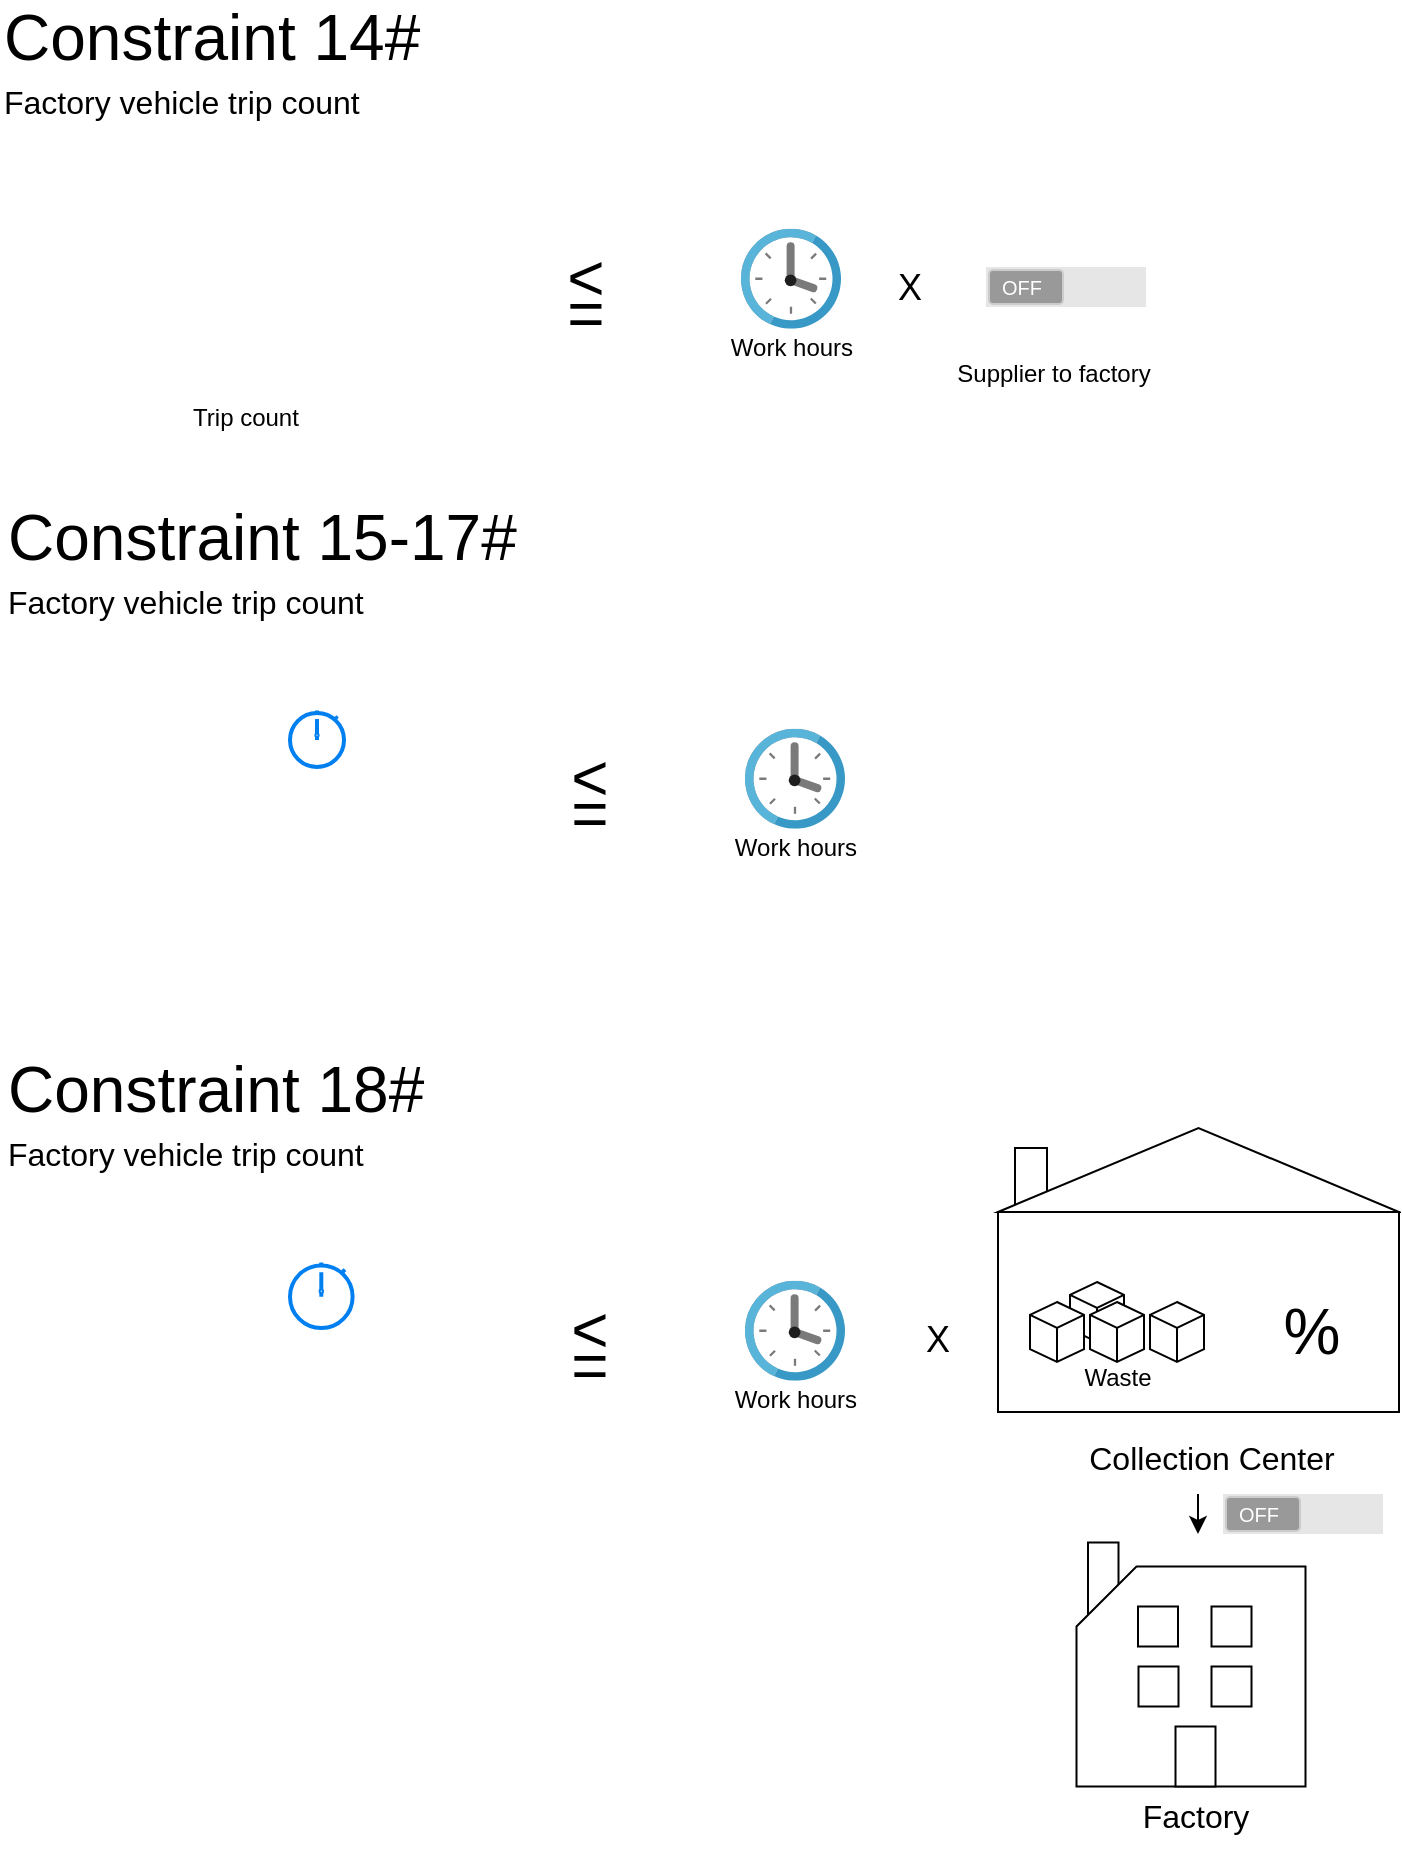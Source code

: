 <mxfile>
    <diagram id="2YfB79rKiRq59TDp_ouq" name="Page-1">
        <mxGraphModel dx="1166" dy="860" grid="1" gridSize="10" guides="1" tooltips="1" connect="1" arrows="1" fold="1" page="1" pageScale="1" pageWidth="850" pageHeight="1100" math="0" shadow="0">
            <root>
                <mxCell id="0"/>
                <mxCell id="1" parent="0"/>
                <mxCell id="mHElfYdnMq4JmdVnA_2Z-1" value="" style="shape=image;html=1;verticalAlign=top;verticalLabelPosition=bottom;labelBackgroundColor=#ffffff;imageAspect=0;aspect=fixed;image=https://cdn4.iconfinder.com/data/icons/free-ui-set/200/line_3-05-128.png" parent="1" vertex="1">
                    <mxGeometry x="121" y="160" width="128" height="128" as="geometry"/>
                </mxCell>
                <mxCell id="mHElfYdnMq4JmdVnA_2Z-2" value="" style="shape=image;html=1;verticalAlign=top;verticalLabelPosition=bottom;labelBackgroundColor=#ffffff;imageAspect=0;aspect=fixed;image=https://cdn4.iconfinder.com/data/icons/free-ui-set/200/line_3-05-128.png" parent="1" vertex="1">
                    <mxGeometry x="211" y="160" width="128" height="128" as="geometry"/>
                </mxCell>
                <mxCell id="mHElfYdnMq4JmdVnA_2Z-4" value="" style="group" parent="1" vertex="1" connectable="0">
                    <mxGeometry x="371" y="200.38" width="60" height="47.25" as="geometry"/>
                </mxCell>
                <mxCell id="mHElfYdnMq4JmdVnA_2Z-5" value="=" style="text;html=1;strokeColor=none;fillColor=none;align=center;verticalAlign=middle;whiteSpace=wrap;rounded=0;fontSize=32;" parent="mHElfYdnMq4JmdVnA_2Z-4" vertex="1">
                    <mxGeometry y="17.25" width="60" height="30" as="geometry"/>
                </mxCell>
                <mxCell id="mHElfYdnMq4JmdVnA_2Z-6" value="&amp;lt;" style="text;html=1;strokeColor=none;fillColor=none;align=center;verticalAlign=middle;whiteSpace=wrap;rounded=0;fontSize=32;" parent="mHElfYdnMq4JmdVnA_2Z-4" vertex="1">
                    <mxGeometry width="60" height="30" as="geometry"/>
                </mxCell>
                <mxCell id="mHElfYdnMq4JmdVnA_2Z-17" value="Trip count" style="text;html=1;strokeColor=none;fillColor=none;align=center;verticalAlign=middle;whiteSpace=wrap;rounded=0;" parent="1" vertex="1">
                    <mxGeometry x="201" y="270" width="60" height="30" as="geometry"/>
                </mxCell>
                <mxCell id="mHElfYdnMq4JmdVnA_2Z-18" value="Constraint 14#" style="text;html=1;strokeColor=none;fillColor=none;align=left;verticalAlign=middle;whiteSpace=wrap;rounded=0;fontSize=32;" parent="1" vertex="1">
                    <mxGeometry x="108" y="80" width="247.25" height="30" as="geometry"/>
                </mxCell>
                <mxCell id="mHElfYdnMq4JmdVnA_2Z-19" value="Factory vehicle trip count" style="text;html=1;strokeColor=none;fillColor=none;align=left;verticalAlign=middle;whiteSpace=wrap;rounded=0;fontSize=16;" parent="1" vertex="1">
                    <mxGeometry x="108" y="112" width="387.25" height="30" as="geometry"/>
                </mxCell>
                <mxCell id="mHElfYdnMq4JmdVnA_2Z-23" value="" style="group" parent="1" vertex="1" connectable="0">
                    <mxGeometry x="448.5" y="190" width="110" height="75" as="geometry"/>
                </mxCell>
                <mxCell id="mHElfYdnMq4JmdVnA_2Z-21" value="Work hours" style="text;html=1;strokeColor=none;fillColor=none;align=center;verticalAlign=middle;whiteSpace=wrap;rounded=0;" parent="mHElfYdnMq4JmdVnA_2Z-23" vertex="1">
                    <mxGeometry y="45" width="110" height="30" as="geometry"/>
                </mxCell>
                <mxCell id="mHElfYdnMq4JmdVnA_2Z-25" value="" style="sketch=0;aspect=fixed;html=1;points=[];align=center;image;fontSize=12;image=img/lib/mscae/Clock.svg;" parent="mHElfYdnMq4JmdVnA_2Z-23" vertex="1">
                    <mxGeometry x="30" y="0.38" width="50" height="50" as="geometry"/>
                </mxCell>
                <mxCell id="mHElfYdnMq4JmdVnA_2Z-27" value="&lt;font style=&quot;font-size: 18px;&quot;&gt;X&lt;/font&gt;" style="text;html=1;strokeColor=none;fillColor=none;align=center;verticalAlign=middle;whiteSpace=wrap;rounded=0;" parent="1" vertex="1">
                    <mxGeometry x="533" y="204.5" width="60" height="30" as="geometry"/>
                </mxCell>
                <mxCell id="mHElfYdnMq4JmdVnA_2Z-28" value="" style="verticalLabelPosition=bottom;verticalAlign=top;html=1;shadow=0;dashed=0;strokeWidth=1;shape=mxgraph.android.switch_off;fillColor=#E6E6E6;sketch=0;fontSize=18;" parent="1" vertex="1">
                    <mxGeometry x="601" y="209.5" width="80" height="20" as="geometry"/>
                </mxCell>
                <mxCell id="H5XKZzr8rbu4U8KisFy5-3" value="" style="group" parent="1" vertex="1" connectable="0">
                    <mxGeometry x="373" y="450.38" width="60" height="47.25" as="geometry"/>
                </mxCell>
                <mxCell id="H5XKZzr8rbu4U8KisFy5-4" value="=" style="text;html=1;strokeColor=none;fillColor=none;align=center;verticalAlign=middle;whiteSpace=wrap;rounded=0;fontSize=32;" parent="H5XKZzr8rbu4U8KisFy5-3" vertex="1">
                    <mxGeometry y="17.25" width="60" height="30" as="geometry"/>
                </mxCell>
                <mxCell id="H5XKZzr8rbu4U8KisFy5-5" value="&amp;lt;" style="text;html=1;strokeColor=none;fillColor=none;align=center;verticalAlign=middle;whiteSpace=wrap;rounded=0;fontSize=32;" parent="H5XKZzr8rbu4U8KisFy5-3" vertex="1">
                    <mxGeometry width="60" height="30" as="geometry"/>
                </mxCell>
                <mxCell id="H5XKZzr8rbu4U8KisFy5-7" value="Constraint 15-17#" style="text;html=1;strokeColor=none;fillColor=none;align=left;verticalAlign=middle;whiteSpace=wrap;rounded=0;fontSize=32;" parent="1" vertex="1">
                    <mxGeometry x="110" y="330" width="260" height="30" as="geometry"/>
                </mxCell>
                <mxCell id="H5XKZzr8rbu4U8KisFy5-8" value="Factory vehicle trip count" style="text;html=1;strokeColor=none;fillColor=none;align=left;verticalAlign=middle;whiteSpace=wrap;rounded=0;fontSize=16;" parent="1" vertex="1">
                    <mxGeometry x="110" y="362" width="387.25" height="30" as="geometry"/>
                </mxCell>
                <mxCell id="H5XKZzr8rbu4U8KisFy5-9" value="" style="group" parent="1" vertex="1" connectable="0">
                    <mxGeometry x="450.5" y="440" width="110" height="75" as="geometry"/>
                </mxCell>
                <mxCell id="H5XKZzr8rbu4U8KisFy5-10" value="Work hours" style="text;html=1;strokeColor=none;fillColor=none;align=center;verticalAlign=middle;whiteSpace=wrap;rounded=0;" parent="H5XKZzr8rbu4U8KisFy5-9" vertex="1">
                    <mxGeometry y="45" width="110" height="30" as="geometry"/>
                </mxCell>
                <mxCell id="H5XKZzr8rbu4U8KisFy5-11" value="" style="sketch=0;aspect=fixed;html=1;points=[];align=center;image;fontSize=12;image=img/lib/mscae/Clock.svg;" parent="H5XKZzr8rbu4U8KisFy5-9" vertex="1">
                    <mxGeometry x="30" y="0.38" width="50" height="50" as="geometry"/>
                </mxCell>
                <mxCell id="H5XKZzr8rbu4U8KisFy5-15" value="" style="html=1;verticalLabelPosition=bottom;align=center;labelBackgroundColor=#ffffff;verticalAlign=top;strokeWidth=2;strokeColor=#0080F0;shadow=0;dashed=0;shape=mxgraph.ios7.icons.stopwatch;" parent="1" vertex="1">
                    <mxGeometry x="253" y="431.3" width="27" height="28.2" as="geometry"/>
                </mxCell>
                <mxCell id="H5XKZzr8rbu4U8KisFy5-19" value="" style="group" parent="1" vertex="1" connectable="0">
                    <mxGeometry x="373" y="726.38" width="60" height="47.25" as="geometry"/>
                </mxCell>
                <mxCell id="H5XKZzr8rbu4U8KisFy5-20" value="=" style="text;html=1;strokeColor=none;fillColor=none;align=center;verticalAlign=middle;whiteSpace=wrap;rounded=0;fontSize=32;" parent="H5XKZzr8rbu4U8KisFy5-19" vertex="1">
                    <mxGeometry y="17.25" width="60" height="30" as="geometry"/>
                </mxCell>
                <mxCell id="H5XKZzr8rbu4U8KisFy5-21" value="&amp;lt;" style="text;html=1;strokeColor=none;fillColor=none;align=center;verticalAlign=middle;whiteSpace=wrap;rounded=0;fontSize=32;" parent="H5XKZzr8rbu4U8KisFy5-19" vertex="1">
                    <mxGeometry width="60" height="30" as="geometry"/>
                </mxCell>
                <mxCell id="H5XKZzr8rbu4U8KisFy5-22" value="Constraint 18#" style="text;html=1;strokeColor=none;fillColor=none;align=left;verticalAlign=middle;whiteSpace=wrap;rounded=0;fontSize=32;" parent="1" vertex="1">
                    <mxGeometry x="110" y="606" width="260" height="30" as="geometry"/>
                </mxCell>
                <mxCell id="H5XKZzr8rbu4U8KisFy5-23" value="Factory vehicle trip count" style="text;html=1;strokeColor=none;fillColor=none;align=left;verticalAlign=middle;whiteSpace=wrap;rounded=0;fontSize=16;" parent="1" vertex="1">
                    <mxGeometry x="110" y="638" width="387.25" height="30" as="geometry"/>
                </mxCell>
                <mxCell id="H5XKZzr8rbu4U8KisFy5-24" value="" style="group" parent="1" vertex="1" connectable="0">
                    <mxGeometry x="450.5" y="716" width="110" height="75" as="geometry"/>
                </mxCell>
                <mxCell id="H5XKZzr8rbu4U8KisFy5-25" value="Work hours" style="text;html=1;strokeColor=none;fillColor=none;align=center;verticalAlign=middle;whiteSpace=wrap;rounded=0;" parent="H5XKZzr8rbu4U8KisFy5-24" vertex="1">
                    <mxGeometry y="45" width="110" height="30" as="geometry"/>
                </mxCell>
                <mxCell id="H5XKZzr8rbu4U8KisFy5-26" value="" style="sketch=0;aspect=fixed;html=1;points=[];align=center;image;fontSize=12;image=img/lib/mscae/Clock.svg;" parent="H5XKZzr8rbu4U8KisFy5-24" vertex="1">
                    <mxGeometry x="30" y="0.38" width="50" height="50" as="geometry"/>
                </mxCell>
                <mxCell id="H5XKZzr8rbu4U8KisFy5-27" value="" style="html=1;verticalLabelPosition=bottom;align=center;labelBackgroundColor=#ffffff;verticalAlign=top;strokeWidth=2;strokeColor=#0080F0;shadow=0;dashed=0;shape=mxgraph.ios7.icons.stopwatch;" parent="1" vertex="1">
                    <mxGeometry x="253" y="707.3" width="31.31" height="32.7" as="geometry"/>
                </mxCell>
                <mxCell id="H5XKZzr8rbu4U8KisFy5-30" value="&lt;font style=&quot;font-size: 18px;&quot;&gt;X&lt;/font&gt;" style="text;html=1;strokeColor=none;fillColor=none;align=center;verticalAlign=middle;whiteSpace=wrap;rounded=0;" parent="1" vertex="1">
                    <mxGeometry x="547" y="730.5" width="60" height="30" as="geometry"/>
                </mxCell>
                <mxCell id="H5XKZzr8rbu4U8KisFy5-31" value="" style="group" parent="1" vertex="1" connectable="0">
                    <mxGeometry x="635" y="847.25" width="141.5" height="161.5" as="geometry"/>
                </mxCell>
                <mxCell id="H5XKZzr8rbu4U8KisFy5-32" value="" style="rounded=0;whiteSpace=wrap;html=1;" parent="H5XKZzr8rbu4U8KisFy5-31" vertex="1">
                    <mxGeometry x="17" width="15.25" height="40" as="geometry"/>
                </mxCell>
                <mxCell id="H5XKZzr8rbu4U8KisFy5-33" value="Factory" style="text;html=1;strokeColor=none;fillColor=none;align=center;verticalAlign=middle;whiteSpace=wrap;rounded=0;fontSize=16;" parent="H5XKZzr8rbu4U8KisFy5-31" vertex="1">
                    <mxGeometry y="122" width="141.5" height="30" as="geometry"/>
                </mxCell>
                <mxCell id="H5XKZzr8rbu4U8KisFy5-34" value="" style="shape=card;whiteSpace=wrap;html=1;" parent="H5XKZzr8rbu4U8KisFy5-31" vertex="1">
                    <mxGeometry x="11.25" y="12" width="114.5" height="110" as="geometry"/>
                </mxCell>
                <mxCell id="H5XKZzr8rbu4U8KisFy5-35" value="" style="whiteSpace=wrap;html=1;aspect=fixed;" parent="H5XKZzr8rbu4U8KisFy5-31" vertex="1">
                    <mxGeometry x="78.75" y="62" width="20" height="20" as="geometry"/>
                </mxCell>
                <mxCell id="H5XKZzr8rbu4U8KisFy5-36" value="" style="whiteSpace=wrap;html=1;aspect=fixed;" parent="H5XKZzr8rbu4U8KisFy5-31" vertex="1">
                    <mxGeometry x="42" y="32" width="20" height="20" as="geometry"/>
                </mxCell>
                <mxCell id="H5XKZzr8rbu4U8KisFy5-37" value="" style="whiteSpace=wrap;html=1;aspect=fixed;" parent="H5XKZzr8rbu4U8KisFy5-31" vertex="1">
                    <mxGeometry x="78.75" y="32" width="20" height="20" as="geometry"/>
                </mxCell>
                <mxCell id="H5XKZzr8rbu4U8KisFy5-38" value="" style="whiteSpace=wrap;html=1;aspect=fixed;" parent="H5XKZzr8rbu4U8KisFy5-31" vertex="1">
                    <mxGeometry x="42.25" y="62" width="20" height="20" as="geometry"/>
                </mxCell>
                <mxCell id="H5XKZzr8rbu4U8KisFy5-39" value="" style="rounded=0;whiteSpace=wrap;html=1;" parent="H5XKZzr8rbu4U8KisFy5-31" vertex="1">
                    <mxGeometry x="60.75" y="92" width="20" height="30" as="geometry"/>
                </mxCell>
                <mxCell id="H5XKZzr8rbu4U8KisFy5-52" value="" style="group" parent="1" vertex="1" connectable="0">
                    <mxGeometry x="607" y="640" width="200.5" height="180" as="geometry"/>
                </mxCell>
                <mxCell id="H5XKZzr8rbu4U8KisFy5-41" value="" style="rounded=0;whiteSpace=wrap;html=1;" parent="H5XKZzr8rbu4U8KisFy5-52" vertex="1">
                    <mxGeometry x="8.5" y="10" width="16" height="40" as="geometry"/>
                </mxCell>
                <mxCell id="H5XKZzr8rbu4U8KisFy5-42" value="" style="triangle;whiteSpace=wrap;html=1;labelBackgroundColor=#006600;fontColor=#006600;direction=north;" parent="H5XKZzr8rbu4U8KisFy5-52" vertex="1">
                    <mxGeometry width="200.5" height="42" as="geometry"/>
                </mxCell>
                <mxCell id="H5XKZzr8rbu4U8KisFy5-43" value="" style="rounded=0;whiteSpace=wrap;html=1;fontSize=16;" parent="H5XKZzr8rbu4U8KisFy5-52" vertex="1">
                    <mxGeometry y="42" width="200.5" height="100" as="geometry"/>
                </mxCell>
                <mxCell id="H5XKZzr8rbu4U8KisFy5-44" value="" style="html=1;whiteSpace=wrap;shape=isoCube2;backgroundOutline=1;isoAngle=15;" parent="H5XKZzr8rbu4U8KisFy5-52" vertex="1">
                    <mxGeometry x="36" y="77" width="27" height="30" as="geometry"/>
                </mxCell>
                <mxCell id="H5XKZzr8rbu4U8KisFy5-45" value="" style="html=1;whiteSpace=wrap;shape=isoCube2;backgroundOutline=1;isoAngle=15;" parent="H5XKZzr8rbu4U8KisFy5-52" vertex="1">
                    <mxGeometry x="16" y="87" width="27" height="30" as="geometry"/>
                </mxCell>
                <mxCell id="H5XKZzr8rbu4U8KisFy5-46" value="" style="html=1;whiteSpace=wrap;shape=isoCube2;backgroundOutline=1;isoAngle=15;" parent="H5XKZzr8rbu4U8KisFy5-52" vertex="1">
                    <mxGeometry x="46" y="87" width="27" height="30" as="geometry"/>
                </mxCell>
                <mxCell id="H5XKZzr8rbu4U8KisFy5-47" value="" style="html=1;whiteSpace=wrap;shape=isoCube2;backgroundOutline=1;isoAngle=15;" parent="H5XKZzr8rbu4U8KisFy5-52" vertex="1">
                    <mxGeometry x="76" y="87" width="27" height="30" as="geometry"/>
                </mxCell>
                <mxCell id="H5XKZzr8rbu4U8KisFy5-48" value="Waste" style="text;html=1;strokeColor=none;fillColor=none;align=center;verticalAlign=middle;whiteSpace=wrap;rounded=0;" parent="H5XKZzr8rbu4U8KisFy5-52" vertex="1">
                    <mxGeometry x="24.5" y="110" width="70" height="30" as="geometry"/>
                </mxCell>
                <mxCell id="H5XKZzr8rbu4U8KisFy5-49" value="Collection Center" style="text;html=1;strokeColor=none;fillColor=none;align=center;verticalAlign=middle;whiteSpace=wrap;rounded=0;fontSize=16;" parent="H5XKZzr8rbu4U8KisFy5-52" vertex="1">
                    <mxGeometry x="36" y="150" width="141.5" height="30" as="geometry"/>
                </mxCell>
                <mxCell id="H5XKZzr8rbu4U8KisFy5-50" value="%" style="text;html=1;strokeColor=none;fillColor=none;align=center;verticalAlign=middle;whiteSpace=wrap;rounded=0;fontSize=32;" parent="H5XKZzr8rbu4U8KisFy5-52" vertex="1">
                    <mxGeometry x="126.88" y="87" width="60" height="30" as="geometry"/>
                </mxCell>
                <mxCell id="H5XKZzr8rbu4U8KisFy5-51" value="" style="shape=image;html=1;verticalAlign=top;verticalLabelPosition=bottom;labelBackgroundColor=#ffffff;imageAspect=0;aspect=fixed;image=https://cdn0.iconfinder.com/data/icons/phosphor-duotone-vol-3/256/recycle-duotone-128.png;fontColor=#006600;" parent="H5XKZzr8rbu4U8KisFy5-52" vertex="1">
                    <mxGeometry x="147.75" y="50" width="20" height="20" as="geometry"/>
                </mxCell>
                <mxCell id="H5XKZzr8rbu4U8KisFy5-53" value="" style="endArrow=classic;html=1;rounded=0;" parent="1" edge="1">
                    <mxGeometry width="50" height="50" relative="1" as="geometry">
                        <mxPoint x="707" y="823" as="sourcePoint"/>
                        <mxPoint x="707" y="843" as="targetPoint"/>
                    </mxGeometry>
                </mxCell>
                <mxCell id="H5XKZzr8rbu4U8KisFy5-54" value="" style="verticalLabelPosition=bottom;verticalAlign=top;html=1;shadow=0;dashed=0;strokeWidth=1;shape=mxgraph.android.switch_off;fillColor=#E6E6E6;sketch=0;" parent="1" vertex="1">
                    <mxGeometry x="719.5" y="823" width="80" height="20" as="geometry"/>
                </mxCell>
                <mxCell id="H5XKZzr8rbu4U8KisFy5-69" value="" style="shape=image;html=1;verticalAlign=top;verticalLabelPosition=bottom;labelBackgroundColor=#ffffff;imageAspect=0;aspect=fixed;image=https://cdn4.iconfinder.com/data/icons/free-ui-set/200/line_3-05-128.png" parent="1" vertex="1">
                    <mxGeometry x="256.63" y="413.5" width="128" height="128" as="geometry"/>
                </mxCell>
                <mxCell id="H5XKZzr8rbu4U8KisFy5-70" value="" style="shape=image;html=1;verticalAlign=top;verticalLabelPosition=bottom;labelBackgroundColor=#ffffff;imageAspect=0;aspect=fixed;image=https://cdn4.iconfinder.com/data/icons/free-ui-set/200/line_3-05-128.png" parent="1" vertex="1">
                    <mxGeometry x="135.63" y="686.01" width="128" height="128" as="geometry"/>
                </mxCell>
                <mxCell id="2" value="Supplier to factory" style="text;html=1;strokeColor=none;fillColor=none;align=center;verticalAlign=middle;whiteSpace=wrap;rounded=0;" vertex="1" parent="1">
                    <mxGeometry x="570" y="247.63" width="130" height="30" as="geometry"/>
                </mxCell>
            </root>
        </mxGraphModel>
    </diagram>
</mxfile>